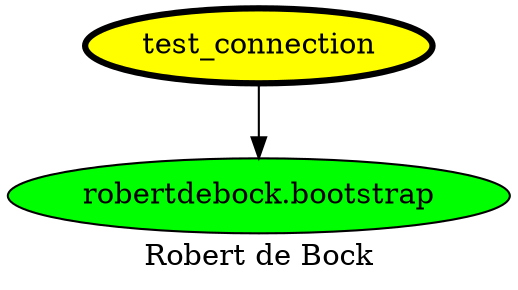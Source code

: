 digraph PhiloDilemma {
  label = "Robert de Bock" ;
  overlap=false
  {
    "test_connection" [fillcolor=yellow style=filled penwidth=3]
    "robertdebock.bootstrap" [fillcolor=green style=filled]
  }
  "test_connection" -> "robertdebock.bootstrap"
}
